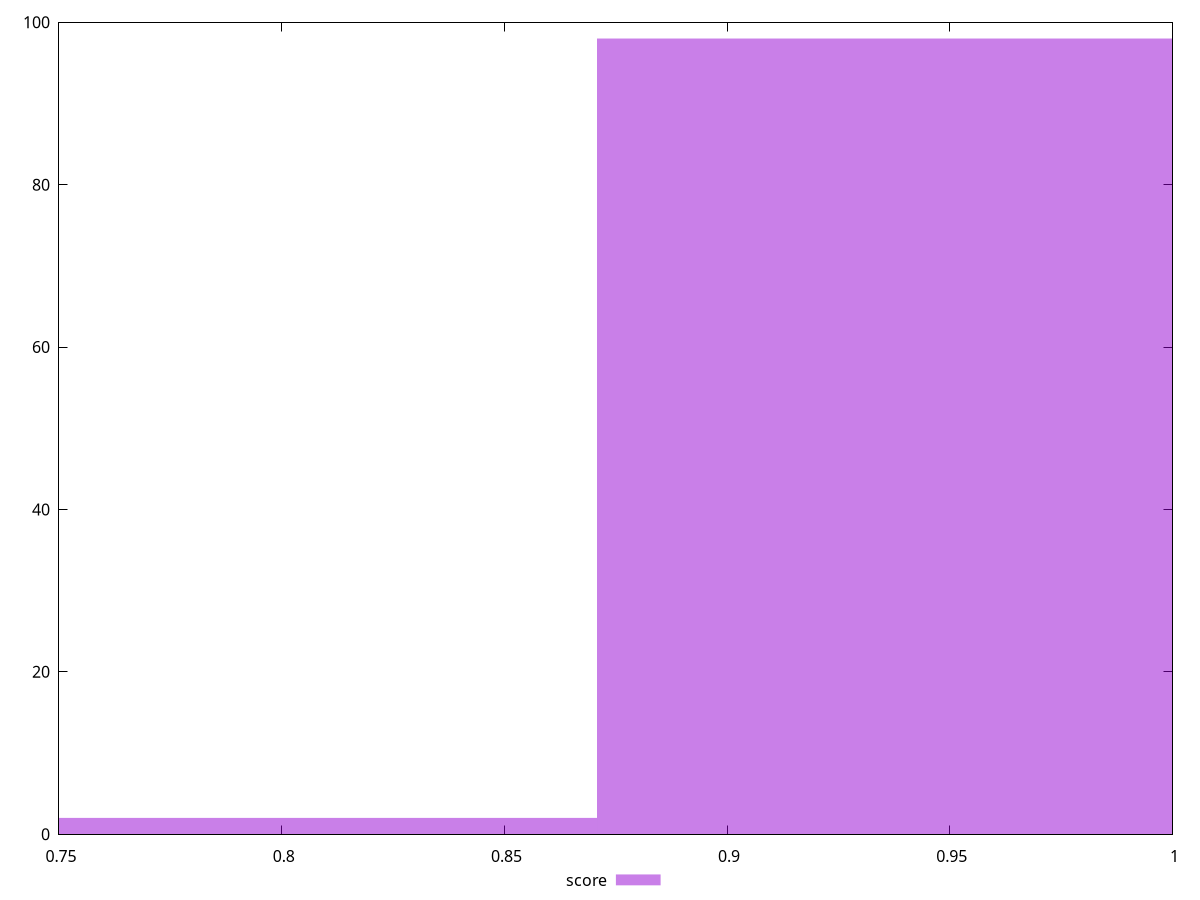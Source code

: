reset

$score <<EOF
0.9377744402788353 98
0.8038066630961446 2
EOF

set key outside below
set boxwidth 0.13396777718269076
set xrange [0.75:1]
set yrange [0:100]
set trange [0:100]
set style fill transparent solid 0.5 noborder
set terminal svg size 640, 490 enhanced background rgb 'white'
set output "report_00015_2021-02-09T16-11-33.973Z/unminified-javascript/samples/pages/score/histogram.svg"

plot $score title "score" with boxes

reset
